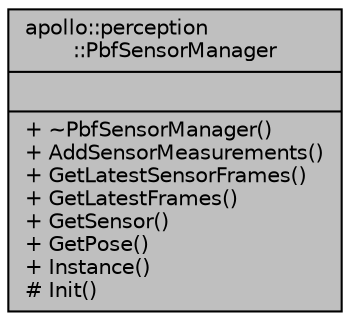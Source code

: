 digraph "apollo::perception::PbfSensorManager"
{
  edge [fontname="Helvetica",fontsize="10",labelfontname="Helvetica",labelfontsize="10"];
  node [fontname="Helvetica",fontsize="10",shape=record];
  Node1 [label="{apollo::perception\l::PbfSensorManager\n||+ ~PbfSensorManager()\l+ AddSensorMeasurements()\l+ GetLatestSensorFrames()\l+ GetLatestFrames()\l+ GetSensor()\l+ GetPose()\l+ Instance()\l# Init()\l}",height=0.2,width=0.4,color="black", fillcolor="grey75", style="filled" fontcolor="black"];
}
